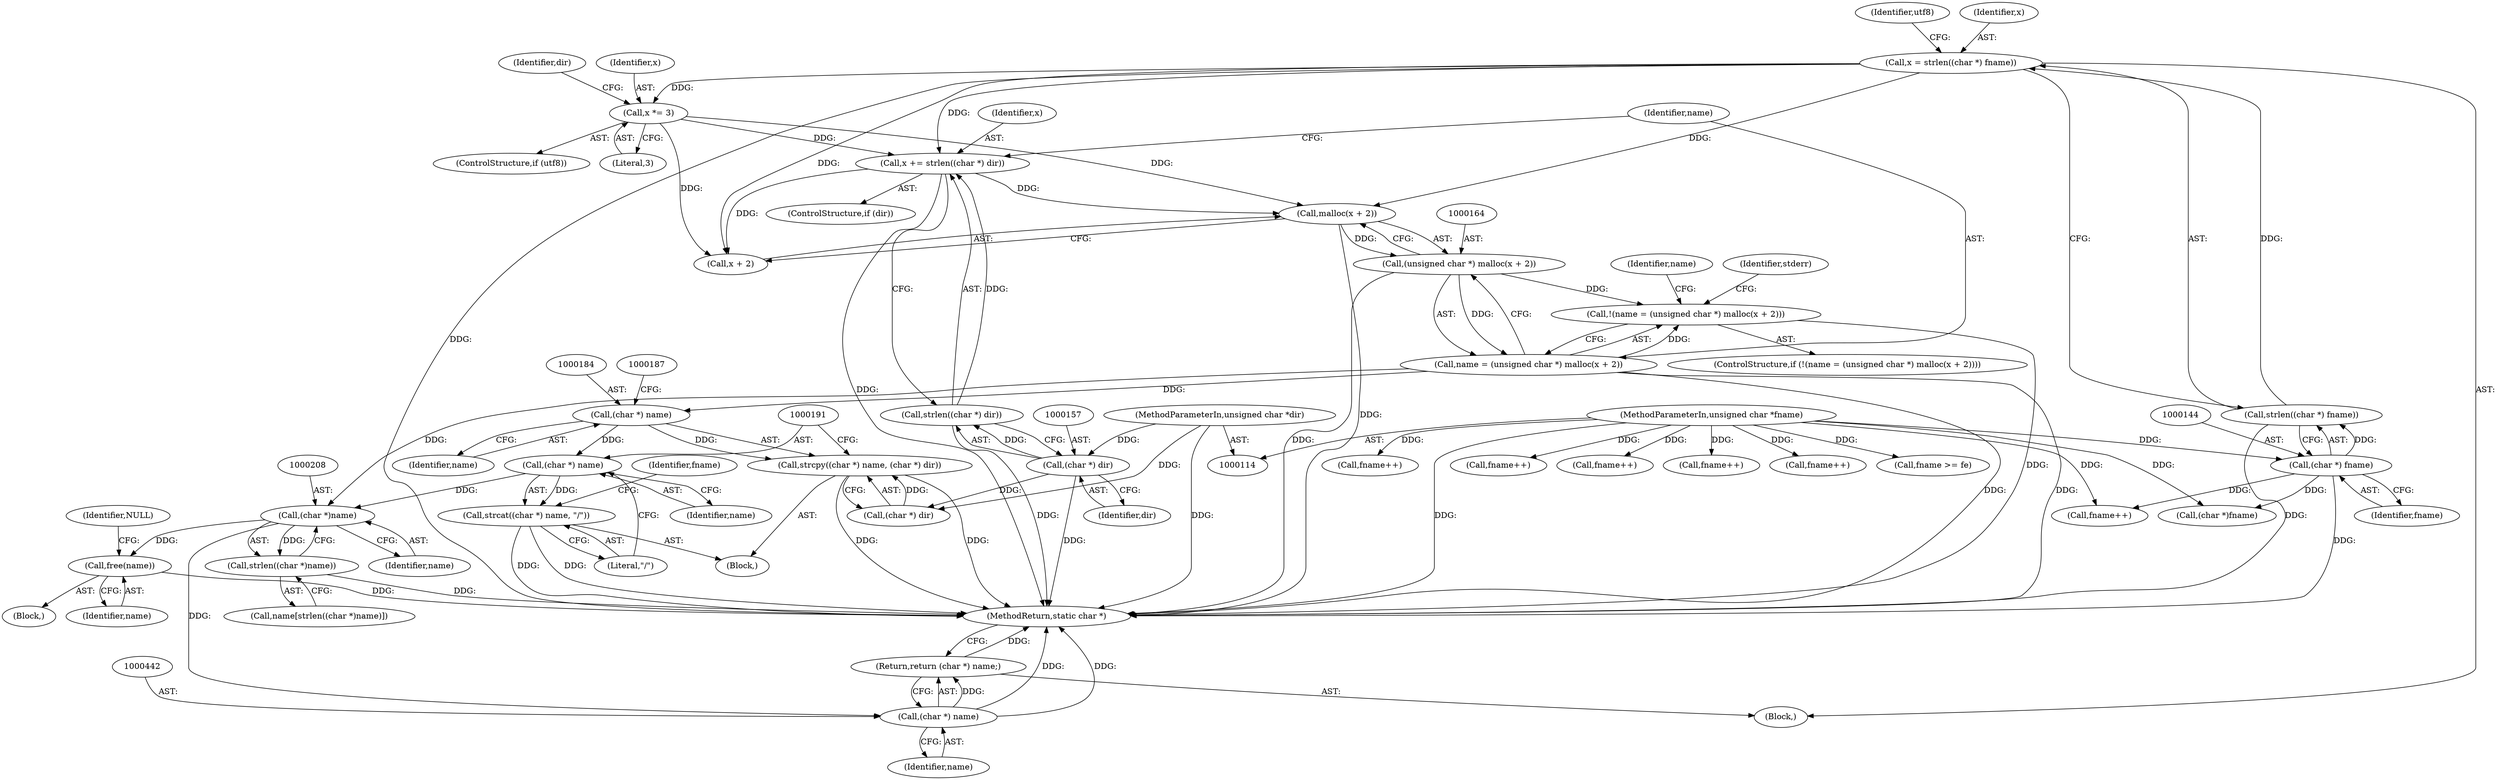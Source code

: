digraph "1_libmspack_7cadd489698be117c47efcadd742651594429e6d@API" {
"1000165" [label="(Call,malloc(x + 2))"];
"1000140" [label="(Call,x = strlen((char *) fname))"];
"1000142" [label="(Call,strlen((char *) fname))"];
"1000143" [label="(Call,(char *) fname)"];
"1000115" [label="(MethodParameterIn,unsigned char *fname)"];
"1000148" [label="(Call,x *= 3)"];
"1000153" [label="(Call,x += strlen((char *) dir))"];
"1000155" [label="(Call,strlen((char *) dir))"];
"1000156" [label="(Call,(char *) dir)"];
"1000116" [label="(MethodParameterIn,unsigned char *dir)"];
"1000163" [label="(Call,(unsigned char *) malloc(x + 2))"];
"1000160" [label="(Call,!(name = (unsigned char *) malloc(x + 2)))"];
"1000161" [label="(Call,name = (unsigned char *) malloc(x + 2))"];
"1000183" [label="(Call,(char *) name)"];
"1000182" [label="(Call,strcpy((char *) name, (char *) dir))"];
"1000190" [label="(Call,(char *) name)"];
"1000189" [label="(Call,strcat((char *) name, \"/\"))"];
"1000207" [label="(Call,(char *)name)"];
"1000206" [label="(Call,strlen((char *)name))"];
"1000229" [label="(Call,free(name))"];
"1000441" [label="(Call,(char *) name)"];
"1000440" [label="(Return,return (char *) name;)"];
"1000140" [label="(Call,x = strlen((char *) fname))"];
"1000177" [label="(Identifier,name)"];
"1000154" [label="(Identifier,x)"];
"1000291" [label="(Call,fname++)"];
"1000148" [label="(Call,x *= 3)"];
"1000116" [label="(MethodParameterIn,unsigned char *dir)"];
"1000159" [label="(ControlStructure,if (!(name = (unsigned char *) malloc(x + 2))))"];
"1000238" [label="(Call,fname++)"];
"1000155" [label="(Call,strlen((char *) dir))"];
"1000181" [label="(Block,)"];
"1000190" [label="(Call,(char *) name)"];
"1000228" [label="(Block,)"];
"1000147" [label="(Identifier,utf8)"];
"1000216" [label="(Call,(char *)fname)"];
"1000142" [label="(Call,strlen((char *) fname))"];
"1000192" [label="(Identifier,name)"];
"1000189" [label="(Call,strcat((char *) name, \"/\"))"];
"1000145" [label="(Identifier,fname)"];
"1000171" [label="(Identifier,stderr)"];
"1000441" [label="(Call,(char *) name)"];
"1000183" [label="(Call,(char *) name)"];
"1000444" [label="(MethodReturn,static char *)"];
"1000151" [label="(ControlStructure,if (dir))"];
"1000152" [label="(Identifier,dir)"];
"1000204" [label="(Call,name[strlen((char *)name)])"];
"1000230" [label="(Identifier,name)"];
"1000146" [label="(ControlStructure,if (utf8))"];
"1000443" [label="(Identifier,name)"];
"1000153" [label="(Call,x += strlen((char *) dir))"];
"1000156" [label="(Call,(char *) dir)"];
"1000149" [label="(Identifier,x)"];
"1000440" [label="(Return,return (char *) name;)"];
"1000197" [label="(Identifier,fname)"];
"1000163" [label="(Call,(unsigned char *) malloc(x + 2))"];
"1000266" [label="(Call,fname++)"];
"1000186" [label="(Call,(char *) dir)"];
"1000299" [label="(Call,fname++)"];
"1000160" [label="(Call,!(name = (unsigned char *) malloc(x + 2)))"];
"1000407" [label="(Call,fname++)"];
"1000185" [label="(Identifier,name)"];
"1000199" [label="(Call,fname++)"];
"1000158" [label="(Identifier,dir)"];
"1000165" [label="(Call,malloc(x + 2))"];
"1000166" [label="(Call,x + 2)"];
"1000225" [label="(Call,fname >= fe)"];
"1000162" [label="(Identifier,name)"];
"1000182" [label="(Call,strcpy((char *) name, (char *) dir))"];
"1000209" [label="(Identifier,name)"];
"1000207" [label="(Call,(char *)name)"];
"1000150" [label="(Literal,3)"];
"1000229" [label="(Call,free(name))"];
"1000206" [label="(Call,strlen((char *)name))"];
"1000120" [label="(Block,)"];
"1000141" [label="(Identifier,x)"];
"1000232" [label="(Identifier,NULL)"];
"1000161" [label="(Call,name = (unsigned char *) malloc(x + 2))"];
"1000193" [label="(Literal,\"/\")"];
"1000115" [label="(MethodParameterIn,unsigned char *fname)"];
"1000143" [label="(Call,(char *) fname)"];
"1000165" -> "1000163"  [label="AST: "];
"1000165" -> "1000166"  [label="CFG: "];
"1000166" -> "1000165"  [label="AST: "];
"1000163" -> "1000165"  [label="CFG: "];
"1000165" -> "1000444"  [label="DDG: "];
"1000165" -> "1000163"  [label="DDG: "];
"1000140" -> "1000165"  [label="DDG: "];
"1000148" -> "1000165"  [label="DDG: "];
"1000153" -> "1000165"  [label="DDG: "];
"1000140" -> "1000120"  [label="AST: "];
"1000140" -> "1000142"  [label="CFG: "];
"1000141" -> "1000140"  [label="AST: "];
"1000142" -> "1000140"  [label="AST: "];
"1000147" -> "1000140"  [label="CFG: "];
"1000140" -> "1000444"  [label="DDG: "];
"1000142" -> "1000140"  [label="DDG: "];
"1000140" -> "1000148"  [label="DDG: "];
"1000140" -> "1000153"  [label="DDG: "];
"1000140" -> "1000166"  [label="DDG: "];
"1000142" -> "1000143"  [label="CFG: "];
"1000143" -> "1000142"  [label="AST: "];
"1000142" -> "1000444"  [label="DDG: "];
"1000143" -> "1000142"  [label="DDG: "];
"1000143" -> "1000145"  [label="CFG: "];
"1000144" -> "1000143"  [label="AST: "];
"1000145" -> "1000143"  [label="AST: "];
"1000143" -> "1000444"  [label="DDG: "];
"1000115" -> "1000143"  [label="DDG: "];
"1000143" -> "1000199"  [label="DDG: "];
"1000143" -> "1000216"  [label="DDG: "];
"1000115" -> "1000114"  [label="AST: "];
"1000115" -> "1000444"  [label="DDG: "];
"1000115" -> "1000199"  [label="DDG: "];
"1000115" -> "1000216"  [label="DDG: "];
"1000115" -> "1000225"  [label="DDG: "];
"1000115" -> "1000238"  [label="DDG: "];
"1000115" -> "1000266"  [label="DDG: "];
"1000115" -> "1000291"  [label="DDG: "];
"1000115" -> "1000299"  [label="DDG: "];
"1000115" -> "1000407"  [label="DDG: "];
"1000148" -> "1000146"  [label="AST: "];
"1000148" -> "1000150"  [label="CFG: "];
"1000149" -> "1000148"  [label="AST: "];
"1000150" -> "1000148"  [label="AST: "];
"1000152" -> "1000148"  [label="CFG: "];
"1000148" -> "1000153"  [label="DDG: "];
"1000148" -> "1000166"  [label="DDG: "];
"1000153" -> "1000151"  [label="AST: "];
"1000153" -> "1000155"  [label="CFG: "];
"1000154" -> "1000153"  [label="AST: "];
"1000155" -> "1000153"  [label="AST: "];
"1000162" -> "1000153"  [label="CFG: "];
"1000153" -> "1000444"  [label="DDG: "];
"1000155" -> "1000153"  [label="DDG: "];
"1000153" -> "1000166"  [label="DDG: "];
"1000155" -> "1000156"  [label="CFG: "];
"1000156" -> "1000155"  [label="AST: "];
"1000155" -> "1000444"  [label="DDG: "];
"1000156" -> "1000155"  [label="DDG: "];
"1000156" -> "1000158"  [label="CFG: "];
"1000157" -> "1000156"  [label="AST: "];
"1000158" -> "1000156"  [label="AST: "];
"1000156" -> "1000444"  [label="DDG: "];
"1000116" -> "1000156"  [label="DDG: "];
"1000156" -> "1000186"  [label="DDG: "];
"1000116" -> "1000114"  [label="AST: "];
"1000116" -> "1000444"  [label="DDG: "];
"1000116" -> "1000186"  [label="DDG: "];
"1000163" -> "1000161"  [label="AST: "];
"1000164" -> "1000163"  [label="AST: "];
"1000161" -> "1000163"  [label="CFG: "];
"1000163" -> "1000444"  [label="DDG: "];
"1000163" -> "1000160"  [label="DDG: "];
"1000163" -> "1000161"  [label="DDG: "];
"1000160" -> "1000159"  [label="AST: "];
"1000160" -> "1000161"  [label="CFG: "];
"1000161" -> "1000160"  [label="AST: "];
"1000171" -> "1000160"  [label="CFG: "];
"1000177" -> "1000160"  [label="CFG: "];
"1000160" -> "1000444"  [label="DDG: "];
"1000161" -> "1000160"  [label="DDG: "];
"1000162" -> "1000161"  [label="AST: "];
"1000161" -> "1000444"  [label="DDG: "];
"1000161" -> "1000444"  [label="DDG: "];
"1000161" -> "1000183"  [label="DDG: "];
"1000161" -> "1000207"  [label="DDG: "];
"1000183" -> "1000182"  [label="AST: "];
"1000183" -> "1000185"  [label="CFG: "];
"1000184" -> "1000183"  [label="AST: "];
"1000185" -> "1000183"  [label="AST: "];
"1000187" -> "1000183"  [label="CFG: "];
"1000183" -> "1000182"  [label="DDG: "];
"1000183" -> "1000190"  [label="DDG: "];
"1000182" -> "1000181"  [label="AST: "];
"1000182" -> "1000186"  [label="CFG: "];
"1000186" -> "1000182"  [label="AST: "];
"1000191" -> "1000182"  [label="CFG: "];
"1000182" -> "1000444"  [label="DDG: "];
"1000182" -> "1000444"  [label="DDG: "];
"1000186" -> "1000182"  [label="DDG: "];
"1000190" -> "1000189"  [label="AST: "];
"1000190" -> "1000192"  [label="CFG: "];
"1000191" -> "1000190"  [label="AST: "];
"1000192" -> "1000190"  [label="AST: "];
"1000193" -> "1000190"  [label="CFG: "];
"1000190" -> "1000189"  [label="DDG: "];
"1000190" -> "1000207"  [label="DDG: "];
"1000189" -> "1000181"  [label="AST: "];
"1000189" -> "1000193"  [label="CFG: "];
"1000193" -> "1000189"  [label="AST: "];
"1000197" -> "1000189"  [label="CFG: "];
"1000189" -> "1000444"  [label="DDG: "];
"1000189" -> "1000444"  [label="DDG: "];
"1000207" -> "1000206"  [label="AST: "];
"1000207" -> "1000209"  [label="CFG: "];
"1000208" -> "1000207"  [label="AST: "];
"1000209" -> "1000207"  [label="AST: "];
"1000206" -> "1000207"  [label="CFG: "];
"1000207" -> "1000206"  [label="DDG: "];
"1000207" -> "1000229"  [label="DDG: "];
"1000207" -> "1000441"  [label="DDG: "];
"1000206" -> "1000204"  [label="AST: "];
"1000204" -> "1000206"  [label="CFG: "];
"1000206" -> "1000444"  [label="DDG: "];
"1000229" -> "1000228"  [label="AST: "];
"1000229" -> "1000230"  [label="CFG: "];
"1000230" -> "1000229"  [label="AST: "];
"1000232" -> "1000229"  [label="CFG: "];
"1000229" -> "1000444"  [label="DDG: "];
"1000441" -> "1000440"  [label="AST: "];
"1000441" -> "1000443"  [label="CFG: "];
"1000442" -> "1000441"  [label="AST: "];
"1000443" -> "1000441"  [label="AST: "];
"1000440" -> "1000441"  [label="CFG: "];
"1000441" -> "1000444"  [label="DDG: "];
"1000441" -> "1000444"  [label="DDG: "];
"1000441" -> "1000440"  [label="DDG: "];
"1000440" -> "1000120"  [label="AST: "];
"1000444" -> "1000440"  [label="CFG: "];
"1000440" -> "1000444"  [label="DDG: "];
}
